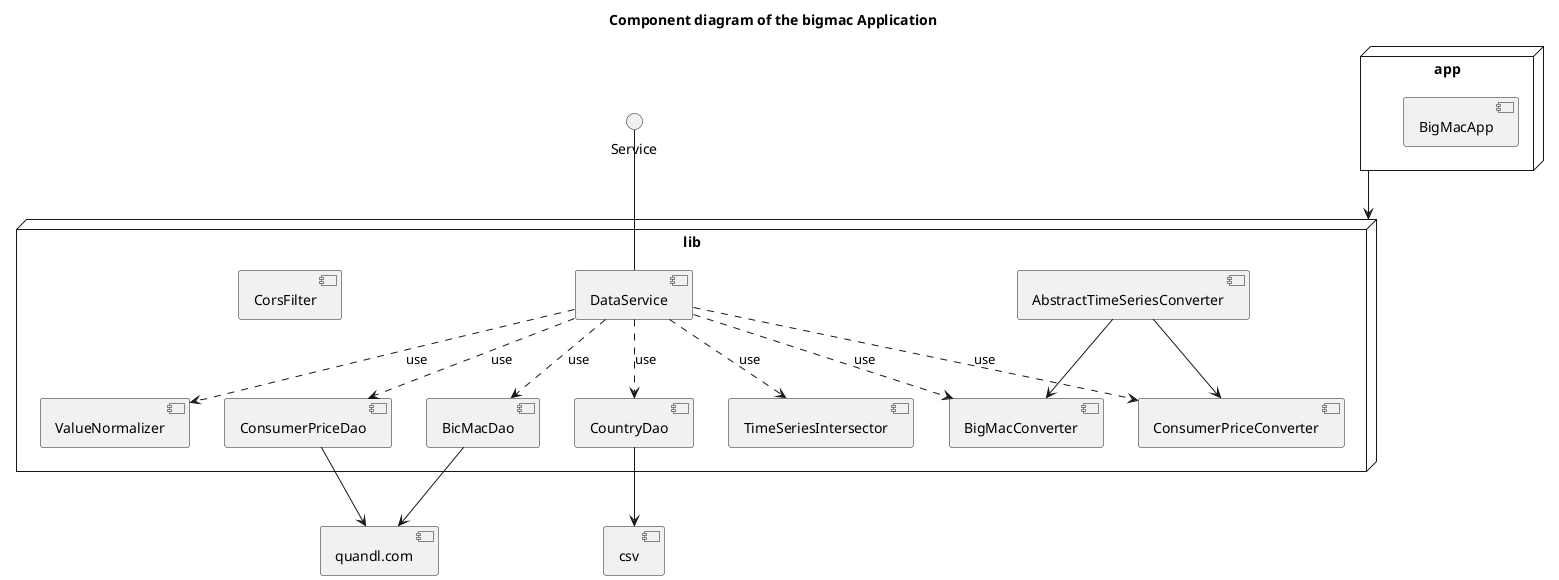 @startuml

title Component diagram of the bigmac Application

node "app" {
  [BigMacApp]
}

[quandl.com]
[csv]

node "lib" {
  [DataService]
  [BicMacDao]
  [ConsumerPriceDao]
  [CountryDao]
  [AbstractTimeSeriesConverter]
  [BigMacConverter]
  [ConsumerPriceConverter]
  [TimeSeriesIntersector]
  [ValueNormalizer]
  [CorsFilter]

  BicMacDao --> quandl.com
  ConsumerPriceDao --> quandl.com
  CountryDao --> csv


  DataService ..> BicMacDao : use
  DataService ..> ConsumerPriceDao : use
  DataService ..> CountryDao : use
  DataService ..> BigMacConverter : use
  DataService ..> ConsumerPriceConverter : use
  DataService ..> TimeSeriesIntersector : use
  DataService ..> ValueNormalizer : use
  AbstractTimeSeriesConverter --> BigMacConverter
  AbstractTimeSeriesConverter --> ConsumerPriceConverter
}

Service -- DataService

app -down->lib

@enduml